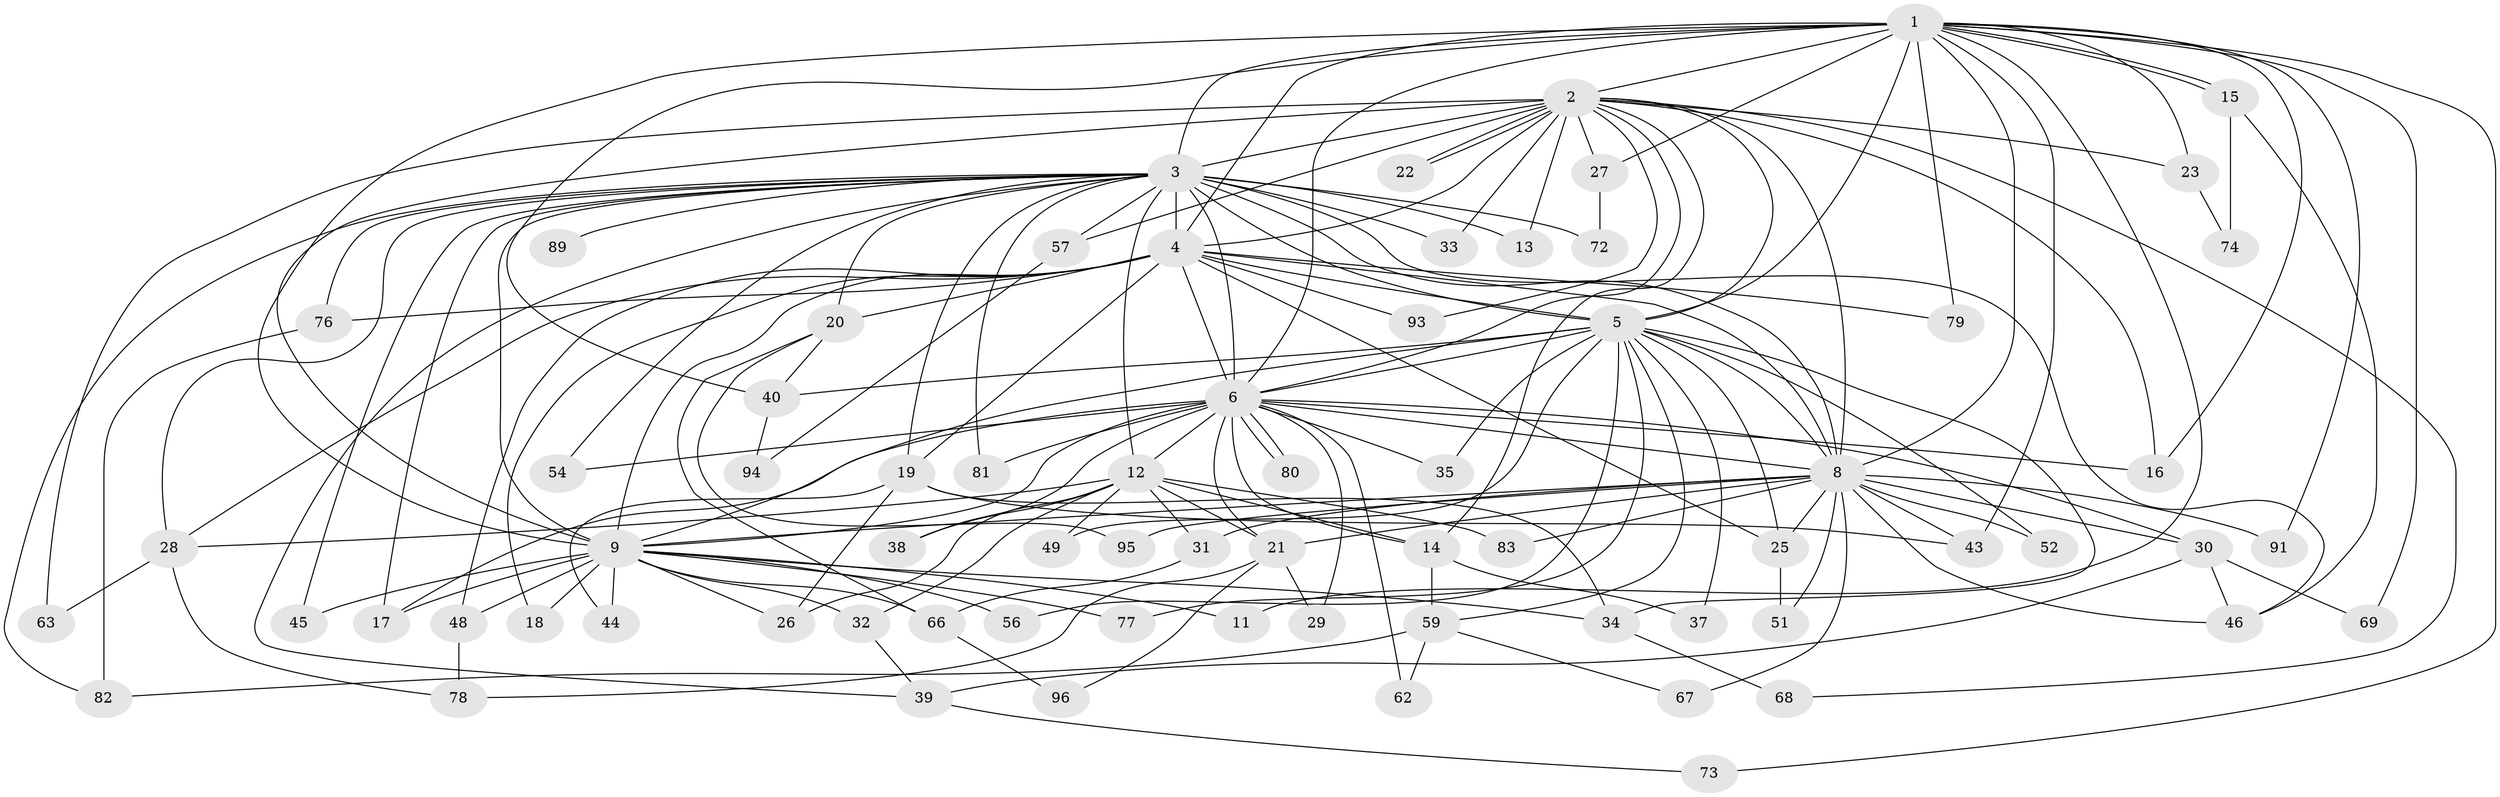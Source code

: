 // original degree distribution, {22: 0.020833333333333332, 21: 0.010416666666666666, 16: 0.010416666666666666, 19: 0.010416666666666666, 20: 0.010416666666666666, 25: 0.010416666666666666, 23: 0.010416666666666666, 14: 0.010416666666666666, 18: 0.010416666666666666, 2: 0.53125, 11: 0.010416666666666666, 5: 0.052083333333333336, 3: 0.25, 6: 0.020833333333333332, 4: 0.03125}
// Generated by graph-tools (version 1.1) at 2025/11/02/27/25 16:11:03]
// undirected, 71 vertices, 169 edges
graph export_dot {
graph [start="1"]
  node [color=gray90,style=filled];
  1 [super="+50"];
  2 [super="+36"];
  3 [super="+7"];
  4 [super="+75"];
  5 [super="+55"];
  6 [super="+24"];
  8 [super="+42"];
  9 [super="+10"];
  11;
  12 [super="+61"];
  13;
  14 [super="+41"];
  15 [super="+58"];
  16 [super="+85"];
  17 [super="+88"];
  18;
  19 [super="+53"];
  20 [super="+64"];
  21 [super="+70"];
  22;
  23;
  25 [super="+71"];
  26 [super="+86"];
  27;
  28 [super="+60"];
  29;
  30;
  31;
  32;
  33;
  34 [super="+65"];
  35;
  37;
  38;
  39 [super="+92"];
  40;
  43;
  44;
  45;
  46 [super="+47"];
  48;
  49;
  51;
  52;
  54;
  56;
  57;
  59;
  62;
  63;
  66 [super="+90"];
  67;
  68;
  69;
  72;
  73;
  74;
  76;
  77;
  78 [super="+84"];
  79;
  80;
  81;
  82 [super="+87"];
  83;
  89;
  91;
  93;
  94;
  95;
  96;
  1 -- 2;
  1 -- 3 [weight=2];
  1 -- 4;
  1 -- 5;
  1 -- 6;
  1 -- 8;
  1 -- 9 [weight=3];
  1 -- 11;
  1 -- 15;
  1 -- 15;
  1 -- 16;
  1 -- 23;
  1 -- 27;
  1 -- 40;
  1 -- 43;
  1 -- 69;
  1 -- 73;
  1 -- 79;
  1 -- 91;
  2 -- 3 [weight=2];
  2 -- 4;
  2 -- 5;
  2 -- 6;
  2 -- 8 [weight=2];
  2 -- 9 [weight=2];
  2 -- 13;
  2 -- 16;
  2 -- 22;
  2 -- 22;
  2 -- 23;
  2 -- 27;
  2 -- 33;
  2 -- 63;
  2 -- 68;
  2 -- 93;
  2 -- 57;
  2 -- 14;
  3 -- 4 [weight=2];
  3 -- 5 [weight=3];
  3 -- 6 [weight=3];
  3 -- 8 [weight=2];
  3 -- 9 [weight=4];
  3 -- 12;
  3 -- 33;
  3 -- 57;
  3 -- 72;
  3 -- 81;
  3 -- 76;
  3 -- 13;
  3 -- 82;
  3 -- 19;
  3 -- 20;
  3 -- 89;
  3 -- 39;
  3 -- 45;
  3 -- 46;
  3 -- 54;
  3 -- 28;
  3 -- 17;
  4 -- 5;
  4 -- 6;
  4 -- 8;
  4 -- 9 [weight=3];
  4 -- 18;
  4 -- 19;
  4 -- 20;
  4 -- 28;
  4 -- 48;
  4 -- 76;
  4 -- 79;
  4 -- 93;
  4 -- 25;
  5 -- 6;
  5 -- 8;
  5 -- 9 [weight=2];
  5 -- 25;
  5 -- 34;
  5 -- 35;
  5 -- 37;
  5 -- 40;
  5 -- 49;
  5 -- 52;
  5 -- 56;
  5 -- 59;
  5 -- 77;
  6 -- 8;
  6 -- 9 [weight=2];
  6 -- 12 [weight=2];
  6 -- 14;
  6 -- 17;
  6 -- 21;
  6 -- 29;
  6 -- 30;
  6 -- 35;
  6 -- 38;
  6 -- 54;
  6 -- 62;
  6 -- 80;
  6 -- 80;
  6 -- 81;
  6 -- 16;
  8 -- 9 [weight=2];
  8 -- 21;
  8 -- 25 [weight=2];
  8 -- 30;
  8 -- 31;
  8 -- 43;
  8 -- 46;
  8 -- 51;
  8 -- 52;
  8 -- 67;
  8 -- 83;
  8 -- 91;
  8 -- 95;
  9 -- 17;
  9 -- 18;
  9 -- 32;
  9 -- 56;
  9 -- 34;
  9 -- 11;
  9 -- 44;
  9 -- 45;
  9 -- 77;
  9 -- 48;
  9 -- 26;
  9 -- 66;
  12 -- 14;
  12 -- 26;
  12 -- 28;
  12 -- 31;
  12 -- 32;
  12 -- 38;
  12 -- 49;
  12 -- 83;
  12 -- 21;
  14 -- 37;
  14 -- 59;
  15 -- 74;
  15 -- 46;
  19 -- 34;
  19 -- 44;
  19 -- 43;
  19 -- 26;
  20 -- 66;
  20 -- 95;
  20 -- 40;
  21 -- 29;
  21 -- 96;
  21 -- 78;
  23 -- 74;
  25 -- 51;
  27 -- 72;
  28 -- 78;
  28 -- 63;
  30 -- 39;
  30 -- 69;
  30 -- 46;
  31 -- 66;
  32 -- 39;
  34 -- 68;
  39 -- 73;
  40 -- 94;
  48 -- 78;
  57 -- 94;
  59 -- 62;
  59 -- 67;
  59 -- 82;
  66 -- 96;
  76 -- 82;
}
